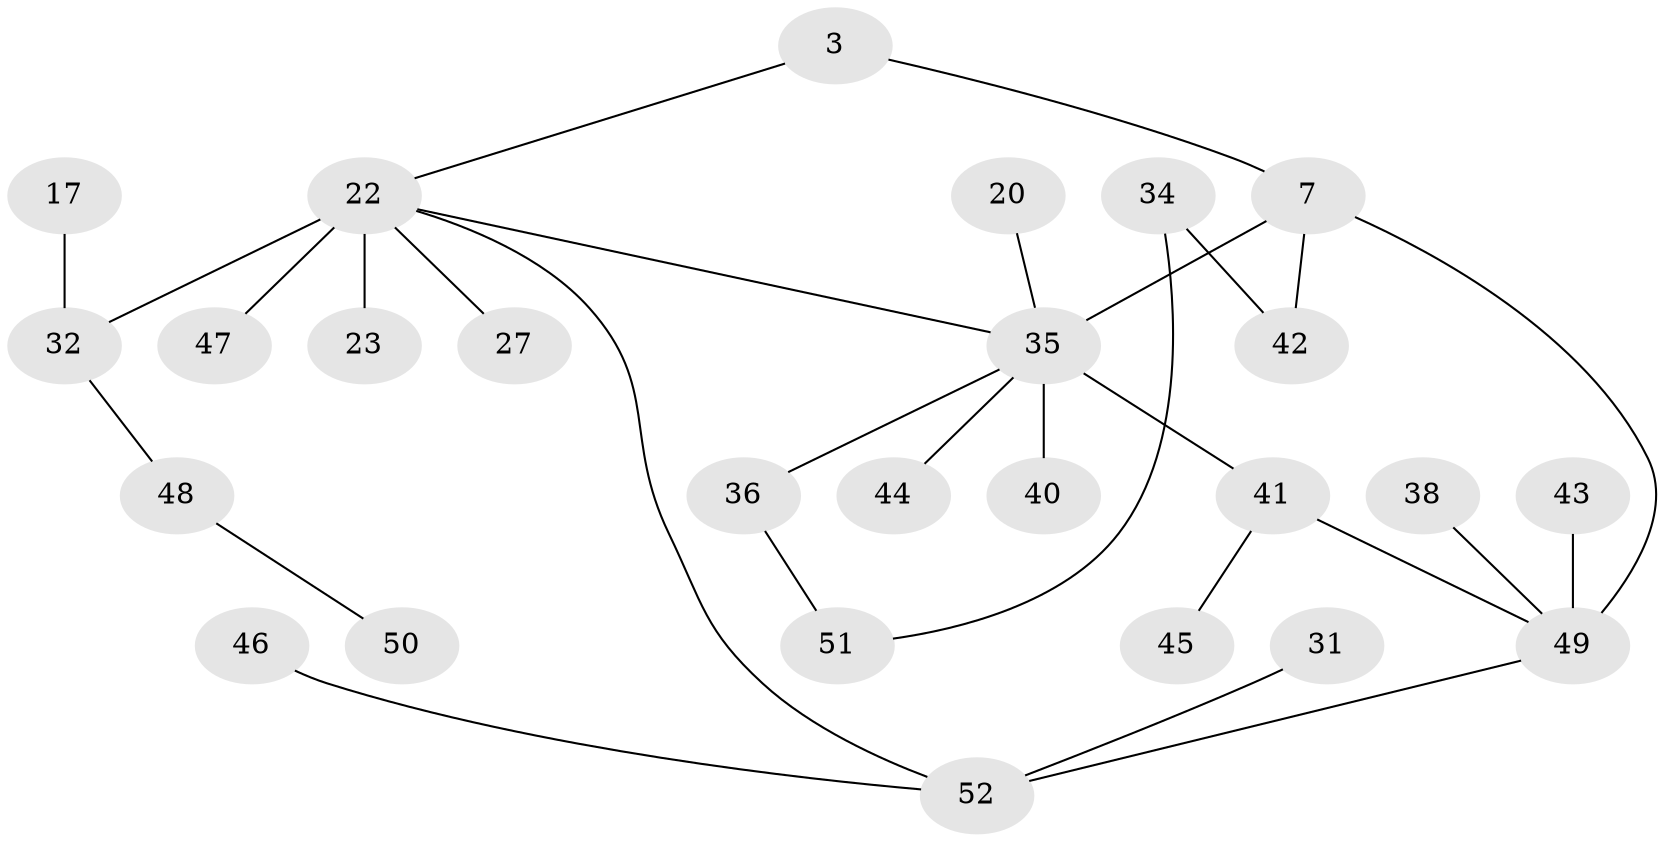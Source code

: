 // original degree distribution, {2: 0.3076923076923077, 4: 0.11538461538461539, 3: 0.19230769230769232, 5: 0.07692307692307693, 1: 0.3076923076923077}
// Generated by graph-tools (version 1.1) at 2025/42/03/09/25 04:42:05]
// undirected, 26 vertices, 29 edges
graph export_dot {
graph [start="1"]
  node [color=gray90,style=filled];
  3 [super="+1"];
  7 [super="+4"];
  17;
  20 [super="+19"];
  22 [super="+12+11"];
  23;
  27;
  31;
  32 [super="+14"];
  34 [super="+29"];
  35 [super="+9+24"];
  36 [super="+26"];
  38;
  40;
  41 [super="+30"];
  42 [super="+25"];
  43;
  44;
  45;
  46;
  47;
  48 [super="+39"];
  49 [super="+28+33+13"];
  50;
  51;
  52 [super="+21"];
  3 -- 22;
  3 -- 7;
  7 -- 42;
  7 -- 35 [weight=3];
  7 -- 49 [weight=3];
  17 -- 32;
  20 -- 35;
  22 -- 23;
  22 -- 32 [weight=3];
  22 -- 27;
  22 -- 47;
  22 -- 35;
  22 -- 52;
  31 -- 52;
  32 -- 48;
  34 -- 51;
  34 -- 42;
  35 -- 40;
  35 -- 41;
  35 -- 44;
  35 -- 36;
  36 -- 51;
  38 -- 49;
  41 -- 45;
  41 -- 49;
  43 -- 49;
  46 -- 52;
  48 -- 50;
  49 -- 52;
}
